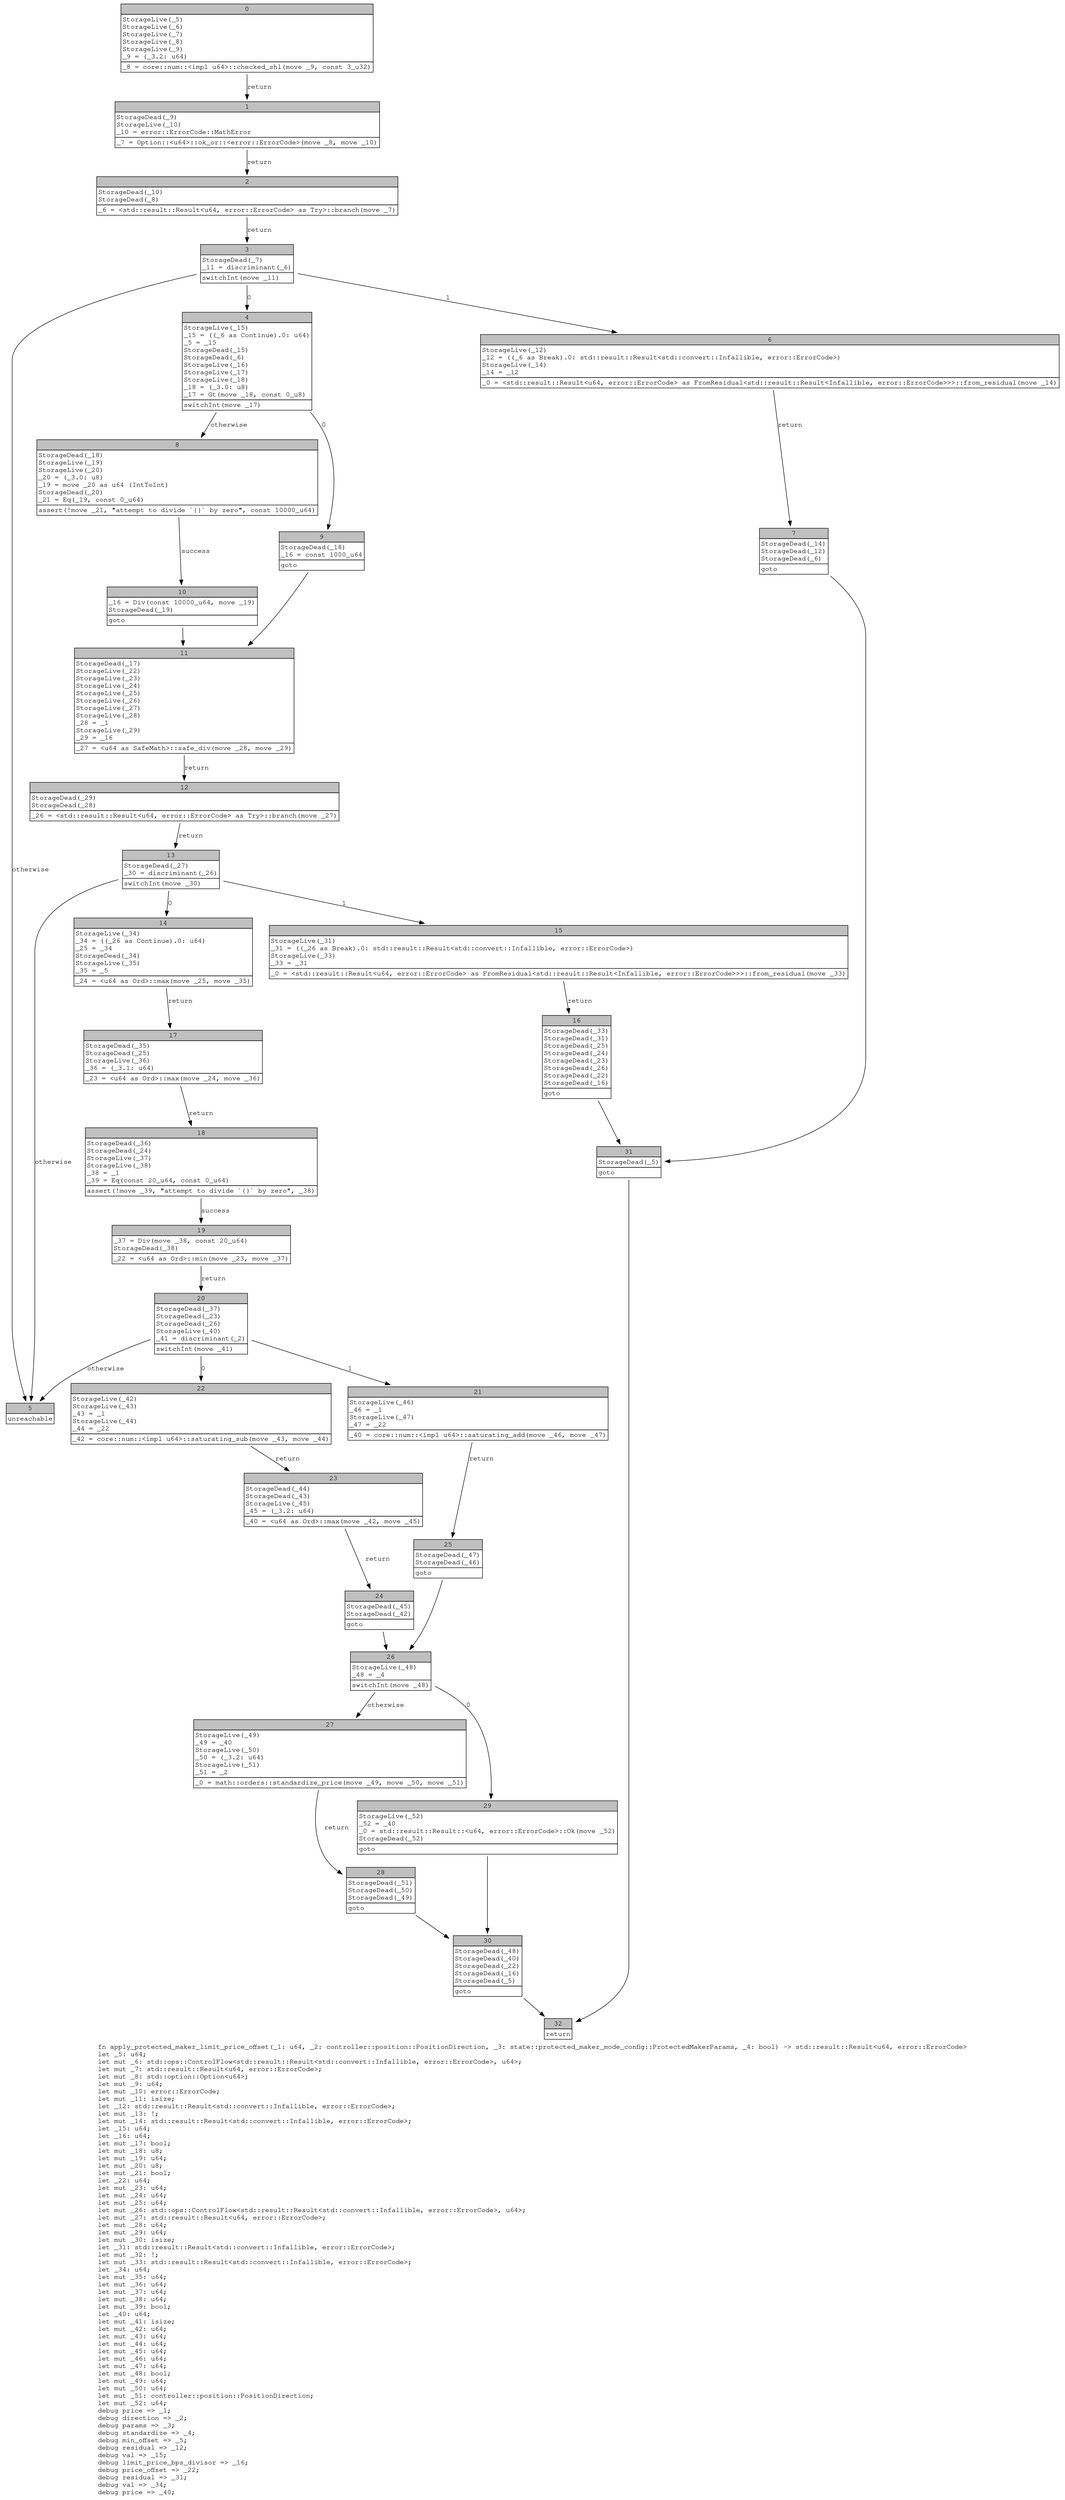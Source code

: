 digraph Mir_0_2596 {
    graph [fontname="Courier, monospace"];
    node [fontname="Courier, monospace"];
    edge [fontname="Courier, monospace"];
    label=<fn apply_protected_maker_limit_price_offset(_1: u64, _2: controller::position::PositionDirection, _3: state::protected_maker_mode_config::ProtectedMakerParams, _4: bool) -&gt; std::result::Result&lt;u64, error::ErrorCode&gt;<br align="left"/>let _5: u64;<br align="left"/>let mut _6: std::ops::ControlFlow&lt;std::result::Result&lt;std::convert::Infallible, error::ErrorCode&gt;, u64&gt;;<br align="left"/>let mut _7: std::result::Result&lt;u64, error::ErrorCode&gt;;<br align="left"/>let mut _8: std::option::Option&lt;u64&gt;;<br align="left"/>let mut _9: u64;<br align="left"/>let mut _10: error::ErrorCode;<br align="left"/>let mut _11: isize;<br align="left"/>let _12: std::result::Result&lt;std::convert::Infallible, error::ErrorCode&gt;;<br align="left"/>let mut _13: !;<br align="left"/>let mut _14: std::result::Result&lt;std::convert::Infallible, error::ErrorCode&gt;;<br align="left"/>let _15: u64;<br align="left"/>let _16: u64;<br align="left"/>let mut _17: bool;<br align="left"/>let mut _18: u8;<br align="left"/>let mut _19: u64;<br align="left"/>let mut _20: u8;<br align="left"/>let mut _21: bool;<br align="left"/>let _22: u64;<br align="left"/>let mut _23: u64;<br align="left"/>let mut _24: u64;<br align="left"/>let mut _25: u64;<br align="left"/>let mut _26: std::ops::ControlFlow&lt;std::result::Result&lt;std::convert::Infallible, error::ErrorCode&gt;, u64&gt;;<br align="left"/>let mut _27: std::result::Result&lt;u64, error::ErrorCode&gt;;<br align="left"/>let mut _28: u64;<br align="left"/>let mut _29: u64;<br align="left"/>let mut _30: isize;<br align="left"/>let _31: std::result::Result&lt;std::convert::Infallible, error::ErrorCode&gt;;<br align="left"/>let mut _32: !;<br align="left"/>let mut _33: std::result::Result&lt;std::convert::Infallible, error::ErrorCode&gt;;<br align="left"/>let _34: u64;<br align="left"/>let mut _35: u64;<br align="left"/>let mut _36: u64;<br align="left"/>let mut _37: u64;<br align="left"/>let mut _38: u64;<br align="left"/>let mut _39: bool;<br align="left"/>let _40: u64;<br align="left"/>let mut _41: isize;<br align="left"/>let mut _42: u64;<br align="left"/>let mut _43: u64;<br align="left"/>let mut _44: u64;<br align="left"/>let mut _45: u64;<br align="left"/>let mut _46: u64;<br align="left"/>let mut _47: u64;<br align="left"/>let mut _48: bool;<br align="left"/>let mut _49: u64;<br align="left"/>let mut _50: u64;<br align="left"/>let mut _51: controller::position::PositionDirection;<br align="left"/>let mut _52: u64;<br align="left"/>debug price =&gt; _1;<br align="left"/>debug direction =&gt; _2;<br align="left"/>debug params =&gt; _3;<br align="left"/>debug standardize =&gt; _4;<br align="left"/>debug min_offset =&gt; _5;<br align="left"/>debug residual =&gt; _12;<br align="left"/>debug val =&gt; _15;<br align="left"/>debug limit_price_bps_divisor =&gt; _16;<br align="left"/>debug price_offset =&gt; _22;<br align="left"/>debug residual =&gt; _31;<br align="left"/>debug val =&gt; _34;<br align="left"/>debug price =&gt; _40;<br align="left"/>>;
    bb0__0_2596 [shape="none", label=<<table border="0" cellborder="1" cellspacing="0"><tr><td bgcolor="gray" align="center" colspan="1">0</td></tr><tr><td align="left" balign="left">StorageLive(_5)<br/>StorageLive(_6)<br/>StorageLive(_7)<br/>StorageLive(_8)<br/>StorageLive(_9)<br/>_9 = (_3.2: u64)<br/></td></tr><tr><td align="left">_8 = core::num::&lt;impl u64&gt;::checked_shl(move _9, const 3_u32)</td></tr></table>>];
    bb1__0_2596 [shape="none", label=<<table border="0" cellborder="1" cellspacing="0"><tr><td bgcolor="gray" align="center" colspan="1">1</td></tr><tr><td align="left" balign="left">StorageDead(_9)<br/>StorageLive(_10)<br/>_10 = error::ErrorCode::MathError<br/></td></tr><tr><td align="left">_7 = Option::&lt;u64&gt;::ok_or::&lt;error::ErrorCode&gt;(move _8, move _10)</td></tr></table>>];
    bb2__0_2596 [shape="none", label=<<table border="0" cellborder="1" cellspacing="0"><tr><td bgcolor="gray" align="center" colspan="1">2</td></tr><tr><td align="left" balign="left">StorageDead(_10)<br/>StorageDead(_8)<br/></td></tr><tr><td align="left">_6 = &lt;std::result::Result&lt;u64, error::ErrorCode&gt; as Try&gt;::branch(move _7)</td></tr></table>>];
    bb3__0_2596 [shape="none", label=<<table border="0" cellborder="1" cellspacing="0"><tr><td bgcolor="gray" align="center" colspan="1">3</td></tr><tr><td align="left" balign="left">StorageDead(_7)<br/>_11 = discriminant(_6)<br/></td></tr><tr><td align="left">switchInt(move _11)</td></tr></table>>];
    bb4__0_2596 [shape="none", label=<<table border="0" cellborder="1" cellspacing="0"><tr><td bgcolor="gray" align="center" colspan="1">4</td></tr><tr><td align="left" balign="left">StorageLive(_15)<br/>_15 = ((_6 as Continue).0: u64)<br/>_5 = _15<br/>StorageDead(_15)<br/>StorageDead(_6)<br/>StorageLive(_16)<br/>StorageLive(_17)<br/>StorageLive(_18)<br/>_18 = (_3.0: u8)<br/>_17 = Gt(move _18, const 0_u8)<br/></td></tr><tr><td align="left">switchInt(move _17)</td></tr></table>>];
    bb5__0_2596 [shape="none", label=<<table border="0" cellborder="1" cellspacing="0"><tr><td bgcolor="gray" align="center" colspan="1">5</td></tr><tr><td align="left">unreachable</td></tr></table>>];
    bb6__0_2596 [shape="none", label=<<table border="0" cellborder="1" cellspacing="0"><tr><td bgcolor="gray" align="center" colspan="1">6</td></tr><tr><td align="left" balign="left">StorageLive(_12)<br/>_12 = ((_6 as Break).0: std::result::Result&lt;std::convert::Infallible, error::ErrorCode&gt;)<br/>StorageLive(_14)<br/>_14 = _12<br/></td></tr><tr><td align="left">_0 = &lt;std::result::Result&lt;u64, error::ErrorCode&gt; as FromResidual&lt;std::result::Result&lt;Infallible, error::ErrorCode&gt;&gt;&gt;::from_residual(move _14)</td></tr></table>>];
    bb7__0_2596 [shape="none", label=<<table border="0" cellborder="1" cellspacing="0"><tr><td bgcolor="gray" align="center" colspan="1">7</td></tr><tr><td align="left" balign="left">StorageDead(_14)<br/>StorageDead(_12)<br/>StorageDead(_6)<br/></td></tr><tr><td align="left">goto</td></tr></table>>];
    bb8__0_2596 [shape="none", label=<<table border="0" cellborder="1" cellspacing="0"><tr><td bgcolor="gray" align="center" colspan="1">8</td></tr><tr><td align="left" balign="left">StorageDead(_18)<br/>StorageLive(_19)<br/>StorageLive(_20)<br/>_20 = (_3.0: u8)<br/>_19 = move _20 as u64 (IntToInt)<br/>StorageDead(_20)<br/>_21 = Eq(_19, const 0_u64)<br/></td></tr><tr><td align="left">assert(!move _21, &quot;attempt to divide `{}` by zero&quot;, const 10000_u64)</td></tr></table>>];
    bb9__0_2596 [shape="none", label=<<table border="0" cellborder="1" cellspacing="0"><tr><td bgcolor="gray" align="center" colspan="1">9</td></tr><tr><td align="left" balign="left">StorageDead(_18)<br/>_16 = const 1000_u64<br/></td></tr><tr><td align="left">goto</td></tr></table>>];
    bb10__0_2596 [shape="none", label=<<table border="0" cellborder="1" cellspacing="0"><tr><td bgcolor="gray" align="center" colspan="1">10</td></tr><tr><td align="left" balign="left">_16 = Div(const 10000_u64, move _19)<br/>StorageDead(_19)<br/></td></tr><tr><td align="left">goto</td></tr></table>>];
    bb11__0_2596 [shape="none", label=<<table border="0" cellborder="1" cellspacing="0"><tr><td bgcolor="gray" align="center" colspan="1">11</td></tr><tr><td align="left" balign="left">StorageDead(_17)<br/>StorageLive(_22)<br/>StorageLive(_23)<br/>StorageLive(_24)<br/>StorageLive(_25)<br/>StorageLive(_26)<br/>StorageLive(_27)<br/>StorageLive(_28)<br/>_28 = _1<br/>StorageLive(_29)<br/>_29 = _16<br/></td></tr><tr><td align="left">_27 = &lt;u64 as SafeMath&gt;::safe_div(move _28, move _29)</td></tr></table>>];
    bb12__0_2596 [shape="none", label=<<table border="0" cellborder="1" cellspacing="0"><tr><td bgcolor="gray" align="center" colspan="1">12</td></tr><tr><td align="left" balign="left">StorageDead(_29)<br/>StorageDead(_28)<br/></td></tr><tr><td align="left">_26 = &lt;std::result::Result&lt;u64, error::ErrorCode&gt; as Try&gt;::branch(move _27)</td></tr></table>>];
    bb13__0_2596 [shape="none", label=<<table border="0" cellborder="1" cellspacing="0"><tr><td bgcolor="gray" align="center" colspan="1">13</td></tr><tr><td align="left" balign="left">StorageDead(_27)<br/>_30 = discriminant(_26)<br/></td></tr><tr><td align="left">switchInt(move _30)</td></tr></table>>];
    bb14__0_2596 [shape="none", label=<<table border="0" cellborder="1" cellspacing="0"><tr><td bgcolor="gray" align="center" colspan="1">14</td></tr><tr><td align="left" balign="left">StorageLive(_34)<br/>_34 = ((_26 as Continue).0: u64)<br/>_25 = _34<br/>StorageDead(_34)<br/>StorageLive(_35)<br/>_35 = _5<br/></td></tr><tr><td align="left">_24 = &lt;u64 as Ord&gt;::max(move _25, move _35)</td></tr></table>>];
    bb15__0_2596 [shape="none", label=<<table border="0" cellborder="1" cellspacing="0"><tr><td bgcolor="gray" align="center" colspan="1">15</td></tr><tr><td align="left" balign="left">StorageLive(_31)<br/>_31 = ((_26 as Break).0: std::result::Result&lt;std::convert::Infallible, error::ErrorCode&gt;)<br/>StorageLive(_33)<br/>_33 = _31<br/></td></tr><tr><td align="left">_0 = &lt;std::result::Result&lt;u64, error::ErrorCode&gt; as FromResidual&lt;std::result::Result&lt;Infallible, error::ErrorCode&gt;&gt;&gt;::from_residual(move _33)</td></tr></table>>];
    bb16__0_2596 [shape="none", label=<<table border="0" cellborder="1" cellspacing="0"><tr><td bgcolor="gray" align="center" colspan="1">16</td></tr><tr><td align="left" balign="left">StorageDead(_33)<br/>StorageDead(_31)<br/>StorageDead(_25)<br/>StorageDead(_24)<br/>StorageDead(_23)<br/>StorageDead(_26)<br/>StorageDead(_22)<br/>StorageDead(_16)<br/></td></tr><tr><td align="left">goto</td></tr></table>>];
    bb17__0_2596 [shape="none", label=<<table border="0" cellborder="1" cellspacing="0"><tr><td bgcolor="gray" align="center" colspan="1">17</td></tr><tr><td align="left" balign="left">StorageDead(_35)<br/>StorageDead(_25)<br/>StorageLive(_36)<br/>_36 = (_3.1: u64)<br/></td></tr><tr><td align="left">_23 = &lt;u64 as Ord&gt;::max(move _24, move _36)</td></tr></table>>];
    bb18__0_2596 [shape="none", label=<<table border="0" cellborder="1" cellspacing="0"><tr><td bgcolor="gray" align="center" colspan="1">18</td></tr><tr><td align="left" balign="left">StorageDead(_36)<br/>StorageDead(_24)<br/>StorageLive(_37)<br/>StorageLive(_38)<br/>_38 = _1<br/>_39 = Eq(const 20_u64, const 0_u64)<br/></td></tr><tr><td align="left">assert(!move _39, &quot;attempt to divide `{}` by zero&quot;, _38)</td></tr></table>>];
    bb19__0_2596 [shape="none", label=<<table border="0" cellborder="1" cellspacing="0"><tr><td bgcolor="gray" align="center" colspan="1">19</td></tr><tr><td align="left" balign="left">_37 = Div(move _38, const 20_u64)<br/>StorageDead(_38)<br/></td></tr><tr><td align="left">_22 = &lt;u64 as Ord&gt;::min(move _23, move _37)</td></tr></table>>];
    bb20__0_2596 [shape="none", label=<<table border="0" cellborder="1" cellspacing="0"><tr><td bgcolor="gray" align="center" colspan="1">20</td></tr><tr><td align="left" balign="left">StorageDead(_37)<br/>StorageDead(_23)<br/>StorageDead(_26)<br/>StorageLive(_40)<br/>_41 = discriminant(_2)<br/></td></tr><tr><td align="left">switchInt(move _41)</td></tr></table>>];
    bb21__0_2596 [shape="none", label=<<table border="0" cellborder="1" cellspacing="0"><tr><td bgcolor="gray" align="center" colspan="1">21</td></tr><tr><td align="left" balign="left">StorageLive(_46)<br/>_46 = _1<br/>StorageLive(_47)<br/>_47 = _22<br/></td></tr><tr><td align="left">_40 = core::num::&lt;impl u64&gt;::saturating_add(move _46, move _47)</td></tr></table>>];
    bb22__0_2596 [shape="none", label=<<table border="0" cellborder="1" cellspacing="0"><tr><td bgcolor="gray" align="center" colspan="1">22</td></tr><tr><td align="left" balign="left">StorageLive(_42)<br/>StorageLive(_43)<br/>_43 = _1<br/>StorageLive(_44)<br/>_44 = _22<br/></td></tr><tr><td align="left">_42 = core::num::&lt;impl u64&gt;::saturating_sub(move _43, move _44)</td></tr></table>>];
    bb23__0_2596 [shape="none", label=<<table border="0" cellborder="1" cellspacing="0"><tr><td bgcolor="gray" align="center" colspan="1">23</td></tr><tr><td align="left" balign="left">StorageDead(_44)<br/>StorageDead(_43)<br/>StorageLive(_45)<br/>_45 = (_3.2: u64)<br/></td></tr><tr><td align="left">_40 = &lt;u64 as Ord&gt;::max(move _42, move _45)</td></tr></table>>];
    bb24__0_2596 [shape="none", label=<<table border="0" cellborder="1" cellspacing="0"><tr><td bgcolor="gray" align="center" colspan="1">24</td></tr><tr><td align="left" balign="left">StorageDead(_45)<br/>StorageDead(_42)<br/></td></tr><tr><td align="left">goto</td></tr></table>>];
    bb25__0_2596 [shape="none", label=<<table border="0" cellborder="1" cellspacing="0"><tr><td bgcolor="gray" align="center" colspan="1">25</td></tr><tr><td align="left" balign="left">StorageDead(_47)<br/>StorageDead(_46)<br/></td></tr><tr><td align="left">goto</td></tr></table>>];
    bb26__0_2596 [shape="none", label=<<table border="0" cellborder="1" cellspacing="0"><tr><td bgcolor="gray" align="center" colspan="1">26</td></tr><tr><td align="left" balign="left">StorageLive(_48)<br/>_48 = _4<br/></td></tr><tr><td align="left">switchInt(move _48)</td></tr></table>>];
    bb27__0_2596 [shape="none", label=<<table border="0" cellborder="1" cellspacing="0"><tr><td bgcolor="gray" align="center" colspan="1">27</td></tr><tr><td align="left" balign="left">StorageLive(_49)<br/>_49 = _40<br/>StorageLive(_50)<br/>_50 = (_3.2: u64)<br/>StorageLive(_51)<br/>_51 = _2<br/></td></tr><tr><td align="left">_0 = math::orders::standardize_price(move _49, move _50, move _51)</td></tr></table>>];
    bb28__0_2596 [shape="none", label=<<table border="0" cellborder="1" cellspacing="0"><tr><td bgcolor="gray" align="center" colspan="1">28</td></tr><tr><td align="left" balign="left">StorageDead(_51)<br/>StorageDead(_50)<br/>StorageDead(_49)<br/></td></tr><tr><td align="left">goto</td></tr></table>>];
    bb29__0_2596 [shape="none", label=<<table border="0" cellborder="1" cellspacing="0"><tr><td bgcolor="gray" align="center" colspan="1">29</td></tr><tr><td align="left" balign="left">StorageLive(_52)<br/>_52 = _40<br/>_0 = std::result::Result::&lt;u64, error::ErrorCode&gt;::Ok(move _52)<br/>StorageDead(_52)<br/></td></tr><tr><td align="left">goto</td></tr></table>>];
    bb30__0_2596 [shape="none", label=<<table border="0" cellborder="1" cellspacing="0"><tr><td bgcolor="gray" align="center" colspan="1">30</td></tr><tr><td align="left" balign="left">StorageDead(_48)<br/>StorageDead(_40)<br/>StorageDead(_22)<br/>StorageDead(_16)<br/>StorageDead(_5)<br/></td></tr><tr><td align="left">goto</td></tr></table>>];
    bb31__0_2596 [shape="none", label=<<table border="0" cellborder="1" cellspacing="0"><tr><td bgcolor="gray" align="center" colspan="1">31</td></tr><tr><td align="left" balign="left">StorageDead(_5)<br/></td></tr><tr><td align="left">goto</td></tr></table>>];
    bb32__0_2596 [shape="none", label=<<table border="0" cellborder="1" cellspacing="0"><tr><td bgcolor="gray" align="center" colspan="1">32</td></tr><tr><td align="left">return</td></tr></table>>];
    bb0__0_2596 -> bb1__0_2596 [label="return"];
    bb1__0_2596 -> bb2__0_2596 [label="return"];
    bb2__0_2596 -> bb3__0_2596 [label="return"];
    bb3__0_2596 -> bb4__0_2596 [label="0"];
    bb3__0_2596 -> bb6__0_2596 [label="1"];
    bb3__0_2596 -> bb5__0_2596 [label="otherwise"];
    bb4__0_2596 -> bb9__0_2596 [label="0"];
    bb4__0_2596 -> bb8__0_2596 [label="otherwise"];
    bb6__0_2596 -> bb7__0_2596 [label="return"];
    bb7__0_2596 -> bb31__0_2596 [label=""];
    bb8__0_2596 -> bb10__0_2596 [label="success"];
    bb9__0_2596 -> bb11__0_2596 [label=""];
    bb10__0_2596 -> bb11__0_2596 [label=""];
    bb11__0_2596 -> bb12__0_2596 [label="return"];
    bb12__0_2596 -> bb13__0_2596 [label="return"];
    bb13__0_2596 -> bb14__0_2596 [label="0"];
    bb13__0_2596 -> bb15__0_2596 [label="1"];
    bb13__0_2596 -> bb5__0_2596 [label="otherwise"];
    bb14__0_2596 -> bb17__0_2596 [label="return"];
    bb15__0_2596 -> bb16__0_2596 [label="return"];
    bb16__0_2596 -> bb31__0_2596 [label=""];
    bb17__0_2596 -> bb18__0_2596 [label="return"];
    bb18__0_2596 -> bb19__0_2596 [label="success"];
    bb19__0_2596 -> bb20__0_2596 [label="return"];
    bb20__0_2596 -> bb22__0_2596 [label="0"];
    bb20__0_2596 -> bb21__0_2596 [label="1"];
    bb20__0_2596 -> bb5__0_2596 [label="otherwise"];
    bb21__0_2596 -> bb25__0_2596 [label="return"];
    bb22__0_2596 -> bb23__0_2596 [label="return"];
    bb23__0_2596 -> bb24__0_2596 [label="return"];
    bb24__0_2596 -> bb26__0_2596 [label=""];
    bb25__0_2596 -> bb26__0_2596 [label=""];
    bb26__0_2596 -> bb29__0_2596 [label="0"];
    bb26__0_2596 -> bb27__0_2596 [label="otherwise"];
    bb27__0_2596 -> bb28__0_2596 [label="return"];
    bb28__0_2596 -> bb30__0_2596 [label=""];
    bb29__0_2596 -> bb30__0_2596 [label=""];
    bb30__0_2596 -> bb32__0_2596 [label=""];
    bb31__0_2596 -> bb32__0_2596 [label=""];
}
